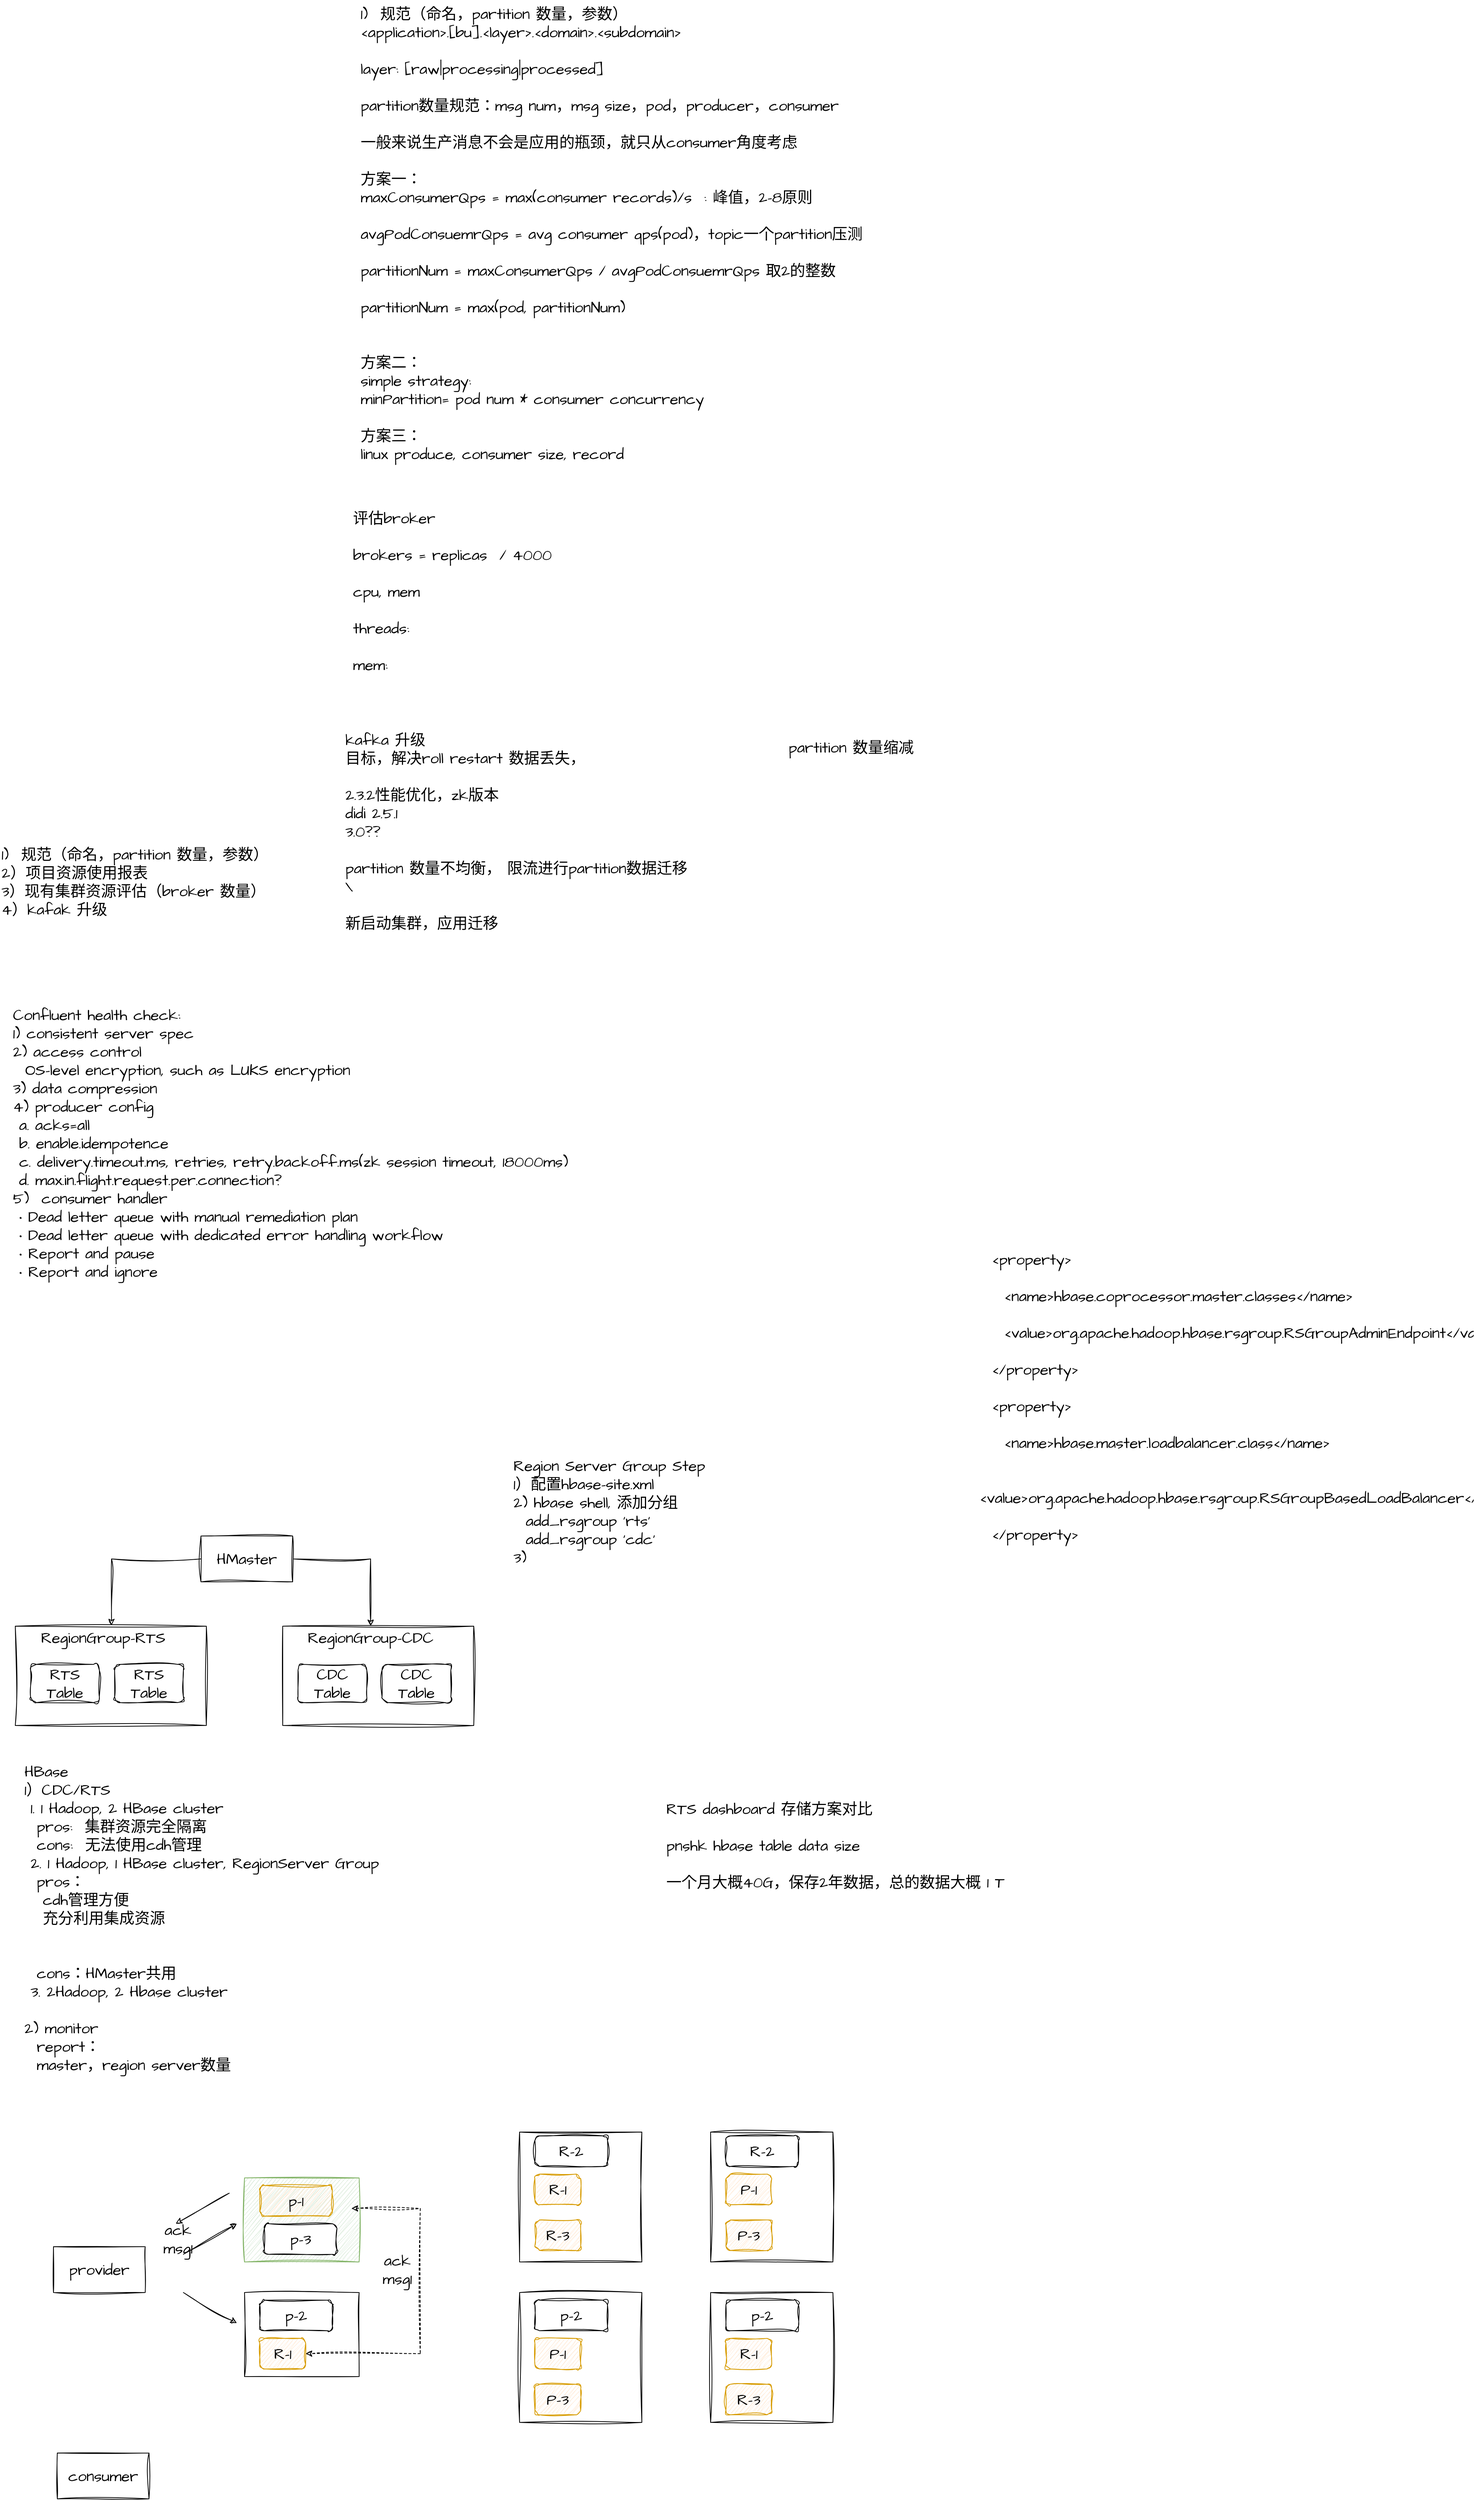 <mxfile version="21.1.7" type="github">
  <diagram id="C5RBs43oDa-KdzZeNtuy" name="Page-1">
    <mxGraphModel dx="1026" dy="3063" grid="1" gridSize="10" guides="1" tooltips="1" connect="1" arrows="1" fold="1" page="1" pageScale="1" pageWidth="827" pageHeight="1169" math="0" shadow="0">
      <root>
        <mxCell id="WIyWlLk6GJQsqaUBKTNV-0" />
        <mxCell id="WIyWlLk6GJQsqaUBKTNV-1" parent="WIyWlLk6GJQsqaUBKTNV-0" />
        <mxCell id="u2IP8yDeRJX2FojSlETn-0" value="1) &amp;nbsp;规范（命名，partition 数量，参数）&lt;br&gt;2）项目资源使用报表&lt;br&gt;3）现有集群资源评估（broker 数量）&lt;br&gt;4）kafak 升级" style="text;html=1;strokeColor=none;fillColor=none;align=left;verticalAlign=top;whiteSpace=wrap;rounded=0;fontSize=20;fontFamily=Architects Daughter;" parent="WIyWlLk6GJQsqaUBKTNV-1" vertex="1">
          <mxGeometry x="20" y="-80" width="490" height="190" as="geometry" />
        </mxCell>
        <mxCell id="u2IP8yDeRJX2FojSlETn-1" value="HBase&lt;br&gt;1）CDC/RTS&lt;br&gt;&lt;span style=&quot;white-space: pre;&quot;&gt; 1. 1 Hadoop, 2 HBase cluster&lt;br&gt;&lt;span style=&quot;white-space: pre;&quot;&gt; &lt;span style=&quot;white-space: pre;&quot;&gt; pros:  集群资源完全隔离&lt;br&gt;&lt;/span&gt;&lt;/span&gt;&lt;span style=&quot;white-space: pre;&quot;&gt; &lt;span style=&quot;white-space: pre;&quot;&gt; cons:  无法使用cdh管理&lt;/span&gt;&lt;/span&gt;&lt;br&gt;&lt;/span&gt;&lt;span style=&quot;white-space: pre;&quot;&gt; 2. 1 Hadoop, 1 HBase cluster, RegionServer Group&lt;br&gt;&lt;span style=&quot;white-space: pre;&quot;&gt; &lt;span style=&quot;white-space: pre;&quot;&gt; pros：&lt;br&gt;&lt;span style=&quot;white-space: pre;&quot;&gt; &lt;span style=&quot;white-space: pre;&quot;&gt; &lt;span style=&quot;white-space: pre;&quot;&gt; &lt;/span&gt;&lt;/span&gt;&lt;/span&gt;cdh管理方便&lt;br&gt;&lt;span style=&quot;white-space: pre;&quot;&gt; &lt;span style=&quot;white-space: pre;&quot;&gt; &lt;span style=&quot;white-space: pre;&quot;&gt; 充分利用集成资源&lt;br&gt;&lt;/span&gt;&lt;/span&gt;&lt;/span&gt;&lt;span style=&quot;white-space: pre;&quot;&gt; &lt;span style=&quot;white-space: pre;&quot;&gt; &lt;span style=&quot;white-space: pre;&quot;&gt; &lt;/span&gt;&lt;/span&gt;&lt;/span&gt;&lt;br&gt;&lt;span style=&quot;white-space: pre;&quot;&gt; &lt;span style=&quot;white-space: pre;&quot;&gt; &lt;span style=&quot;white-space: pre;&quot;&gt; &lt;span style=&quot;white-space: pre;&quot;&gt; &lt;/span&gt;&lt;/span&gt;&lt;/span&gt;&lt;/span&gt;&lt;br&gt;&lt;/span&gt;&lt;/span&gt;&lt;span style=&quot;white-space: pre;&quot;&gt; &lt;span style=&quot;white-space: pre;&quot;&gt; cons：HMaster共用&lt;/span&gt;&lt;/span&gt;&lt;br&gt;&lt;/span&gt;&lt;span style=&quot;white-space: pre;&quot;&gt; 3. 2Hadoop, 2 Hbase cluster&lt;/span&gt;&lt;br&gt;&lt;br&gt;2) monitor&lt;br&gt;&lt;span style=&quot;white-space: pre;&quot;&gt;&amp;nbsp; report：&lt;br/&gt;&amp;nbsp; master，region server数量&lt;/span&gt;" style="text;html=1;strokeColor=none;fillColor=none;align=left;verticalAlign=top;whiteSpace=wrap;rounded=0;fontSize=20;fontFamily=Architects Daughter;" parent="WIyWlLk6GJQsqaUBKTNV-1" vertex="1">
          <mxGeometry x="50" y="1120" width="590" height="320" as="geometry" />
        </mxCell>
        <mxCell id="u2IP8yDeRJX2FojSlETn-13" style="edgeStyle=orthogonalEdgeStyle;rounded=0;sketch=1;hachureGap=4;jiggle=2;curveFitting=1;orthogonalLoop=1;jettySize=auto;html=1;entryX=0.558;entryY=-0.033;entryDx=0;entryDy=0;entryPerimeter=0;fontFamily=Architects Daughter;fontSource=https%3A%2F%2Ffonts.googleapis.com%2Fcss%3Ffamily%3DArchitects%2BDaughter;fontSize=16;" parent="WIyWlLk6GJQsqaUBKTNV-1" source="u2IP8yDeRJX2FojSlETn-2" target="u2IP8yDeRJX2FojSlETn-6" edge="1">
          <mxGeometry relative="1" as="geometry" />
        </mxCell>
        <mxCell id="u2IP8yDeRJX2FojSlETn-17" style="edgeStyle=orthogonalEdgeStyle;rounded=0;sketch=1;hachureGap=4;jiggle=2;curveFitting=1;orthogonalLoop=1;jettySize=auto;html=1;fontFamily=Architects Daughter;fontSource=https%3A%2F%2Ffonts.googleapis.com%2Fcss%3Ffamily%3DArchitects%2BDaughter;fontSize=16;exitX=1;exitY=0.5;exitDx=0;exitDy=0;" parent="WIyWlLk6GJQsqaUBKTNV-1" source="u2IP8yDeRJX2FojSlETn-2" target="u2IP8yDeRJX2FojSlETn-11" edge="1">
          <mxGeometry relative="1" as="geometry" />
        </mxCell>
        <mxCell id="u2IP8yDeRJX2FojSlETn-2" value="HMaster" style="rounded=0;whiteSpace=wrap;html=1;sketch=1;hachureGap=4;jiggle=2;curveFitting=1;fontFamily=Architects Daughter;fontSource=https%3A%2F%2Ffonts.googleapis.com%2Fcss%3Ffamily%3DArchitects%2BDaughter;fontSize=20;" parent="WIyWlLk6GJQsqaUBKTNV-1" vertex="1">
          <mxGeometry x="283" y="830" width="120" height="60" as="geometry" />
        </mxCell>
        <mxCell id="u2IP8yDeRJX2FojSlETn-3" value="" style="rounded=0;whiteSpace=wrap;html=1;sketch=1;hachureGap=4;jiggle=2;curveFitting=1;fontFamily=Architects Daughter;fontSource=https%3A%2F%2Ffonts.googleapis.com%2Fcss%3Ffamily%3DArchitects%2BDaughter;fontSize=20;" parent="WIyWlLk6GJQsqaUBKTNV-1" vertex="1">
          <mxGeometry x="40" y="948" width="250" height="130" as="geometry" />
        </mxCell>
        <mxCell id="u2IP8yDeRJX2FojSlETn-5" value="RTS Table" style="rounded=1;whiteSpace=wrap;html=1;sketch=1;hachureGap=4;jiggle=2;curveFitting=1;fontFamily=Architects Daughter;fontSource=https%3A%2F%2Ffonts.googleapis.com%2Fcss%3Ffamily%3DArchitects%2BDaughter;fontSize=20;" parent="WIyWlLk6GJQsqaUBKTNV-1" vertex="1">
          <mxGeometry x="60" y="998" width="90" height="50" as="geometry" />
        </mxCell>
        <mxCell id="u2IP8yDeRJX2FojSlETn-6" value="RegionGroup-RTS" style="text;html=1;strokeColor=none;fillColor=none;align=center;verticalAlign=middle;whiteSpace=wrap;rounded=0;fontSize=20;fontFamily=Architects Daughter;" parent="WIyWlLk6GJQsqaUBKTNV-1" vertex="1">
          <mxGeometry x="60" y="948" width="190" height="30" as="geometry" />
        </mxCell>
        <mxCell id="u2IP8yDeRJX2FojSlETn-7" value="RTS Table" style="rounded=1;whiteSpace=wrap;html=1;sketch=1;hachureGap=4;jiggle=2;curveFitting=1;fontFamily=Architects Daughter;fontSource=https%3A%2F%2Ffonts.googleapis.com%2Fcss%3Ffamily%3DArchitects%2BDaughter;fontSize=20;" parent="WIyWlLk6GJQsqaUBKTNV-1" vertex="1">
          <mxGeometry x="170" y="998" width="90" height="50" as="geometry" />
        </mxCell>
        <mxCell id="u2IP8yDeRJX2FojSlETn-9" value="" style="rounded=0;whiteSpace=wrap;html=1;sketch=1;hachureGap=4;jiggle=2;curveFitting=1;fontFamily=Architects Daughter;fontSource=https%3A%2F%2Ffonts.googleapis.com%2Fcss%3Ffamily%3DArchitects%2BDaughter;fontSize=20;" parent="WIyWlLk6GJQsqaUBKTNV-1" vertex="1">
          <mxGeometry x="390" y="948" width="250" height="130" as="geometry" />
        </mxCell>
        <mxCell id="u2IP8yDeRJX2FojSlETn-10" value="CDC Table" style="rounded=1;whiteSpace=wrap;html=1;sketch=1;hachureGap=4;jiggle=2;curveFitting=1;fontFamily=Architects Daughter;fontSource=https%3A%2F%2Ffonts.googleapis.com%2Fcss%3Ffamily%3DArchitects%2BDaughter;fontSize=20;" parent="WIyWlLk6GJQsqaUBKTNV-1" vertex="1">
          <mxGeometry x="410" y="998" width="90" height="50" as="geometry" />
        </mxCell>
        <mxCell id="u2IP8yDeRJX2FojSlETn-11" value="RegionGroup-CDC" style="text;html=1;strokeColor=none;fillColor=none;align=center;verticalAlign=middle;whiteSpace=wrap;rounded=0;fontSize=20;fontFamily=Architects Daughter;" parent="WIyWlLk6GJQsqaUBKTNV-1" vertex="1">
          <mxGeometry x="410" y="948" width="190" height="30" as="geometry" />
        </mxCell>
        <mxCell id="u2IP8yDeRJX2FojSlETn-12" value="CDC Table" style="rounded=1;whiteSpace=wrap;html=1;sketch=1;hachureGap=4;jiggle=2;curveFitting=1;fontFamily=Architects Daughter;fontSource=https%3A%2F%2Ffonts.googleapis.com%2Fcss%3Ffamily%3DArchitects%2BDaughter;fontSize=20;" parent="WIyWlLk6GJQsqaUBKTNV-1" vertex="1">
          <mxGeometry x="520" y="998" width="90" height="50" as="geometry" />
        </mxCell>
        <mxCell id="u2IP8yDeRJX2FojSlETn-18" value="Region Server Group Step&lt;br&gt;1）配置hbase-site.xml&lt;br&gt;2) hbase shell, 添加分组&lt;br&gt;&lt;span style=&quot;&quot;&gt;&amp;nbsp;   &lt;/span&gt;add_rsgroup &#39;rts&#39;&lt;br&gt;&lt;span style=&quot;&quot;&gt;&amp;nbsp; &lt;/span&gt;add_rsgroup &#39;cdc&#39;&lt;br&gt;3)&amp;nbsp;" style="text;html=1;strokeColor=none;fillColor=none;align=left;verticalAlign=top;whiteSpace=wrap;rounded=0;fontSize=20;fontFamily=Architects Daughter;" parent="WIyWlLk6GJQsqaUBKTNV-1" vertex="1">
          <mxGeometry x="690" y="720" width="270" height="30" as="geometry" />
        </mxCell>
        <mxCell id="u2IP8yDeRJX2FojSlETn-19" value="&lt;div&gt;&amp;nbsp; &amp;lt;property&amp;gt;&lt;/div&gt;&lt;div&gt;&amp;nbsp;&lt;/div&gt;&lt;div&gt;&amp;nbsp; &amp;nbsp; &amp;lt;name&amp;gt;hbase.coprocessor.master.classes&amp;lt;/name&amp;gt;&lt;/div&gt;&lt;div&gt;&amp;nbsp;&lt;/div&gt;&lt;div&gt;&amp;nbsp; &amp;nbsp; &amp;lt;value&amp;gt;org.apache.hadoop.hbase.rsgroup.RSGroupAdminEndpoint&amp;lt;/value&amp;gt;&lt;/div&gt;&lt;div&gt;&amp;nbsp;&lt;/div&gt;&lt;div&gt;&amp;nbsp; &amp;lt;/property&amp;gt;&lt;/div&gt;&lt;div&gt;&amp;nbsp;&lt;/div&gt;&lt;div&gt;&amp;nbsp; &amp;lt;property&amp;gt;&lt;/div&gt;&lt;div&gt;&amp;nbsp;&lt;/div&gt;&lt;div&gt;&amp;nbsp; &amp;nbsp; &amp;lt;name&amp;gt;hbase.master.loadbalancer.class&amp;lt;/name&amp;gt;&lt;/div&gt;&lt;div&gt;&amp;nbsp;&lt;/div&gt;&lt;div&gt;&amp;nbsp; &amp;nbsp; &amp;lt;value&amp;gt;org.apache.hadoop.hbase.rsgroup.RSGroupBasedLoadBalancer&amp;lt;/value&amp;gt;&lt;/div&gt;&lt;div&gt;&amp;nbsp;&lt;/div&gt;&lt;div&gt;&amp;nbsp; &amp;lt;/property&amp;gt;&lt;/div&gt;&lt;div&gt;&lt;br&gt;&lt;/div&gt;" style="text;html=1;strokeColor=none;fillColor=none;align=left;verticalAlign=top;whiteSpace=wrap;rounded=0;fontSize=20;fontFamily=Architects Daughter;" parent="WIyWlLk6GJQsqaUBKTNV-1" vertex="1">
          <mxGeometry x="1300" y="450" width="60" height="30" as="geometry" />
        </mxCell>
        <mxCell id="u2IP8yDeRJX2FojSlETn-21" value="1) &amp;nbsp;规范（命名，partition 数量，参数）&lt;br&gt;&amp;lt;application&amp;gt;.[bu].&amp;lt;layer&amp;gt;.&amp;lt;domain&amp;gt;.&amp;lt;subdomain&amp;gt;&lt;br&gt;&lt;br&gt;layer: [raw|processing|processed]&lt;br&gt;&lt;br&gt;partition数量规范：msg num，msg size，pod，producer，consumer&lt;br&gt;&lt;br&gt;一般来说生产消息不会是应用的瓶颈，就只从consumer角度考虑&lt;br&gt;&lt;br&gt;方案一：&lt;br&gt;maxConsumerQps = max(consumer records)/s &amp;nbsp;: 峰值，2-8原则&lt;br&gt;&lt;br&gt;avgPodConsuemrQps = avg consumer qps(pod)，topic一个partition压测&lt;br&gt;&lt;br&gt;partitionNum = maxConsumerQps /&amp;nbsp;avgPodConsuemrQps 取2的整数&lt;br&gt;&lt;br&gt;partitionNum = max(pod,&amp;nbsp;partitionNum)&lt;br&gt;&lt;br&gt;&lt;br&gt;方案二：&lt;br&gt;simple strategy:&lt;br&gt;minPartition= pod num * consumer concurrency&lt;br&gt;&lt;br&gt;方案三：&lt;br&gt;linux produce, consumer size, record&lt;br&gt;&lt;br&gt;&lt;br&gt;" style="text;html=1;strokeColor=none;fillColor=none;align=left;verticalAlign=top;whiteSpace=wrap;rounded=0;fontSize=20;fontFamily=Architects Daughter;" parent="WIyWlLk6GJQsqaUBKTNV-1" vertex="1">
          <mxGeometry x="490" y="-1180" width="765" height="530" as="geometry" />
        </mxCell>
        <mxCell id="u2IP8yDeRJX2FojSlETn-22" value="评估broker&lt;br&gt;&lt;br&gt;brokers = replicas &amp;nbsp;/ 4000&lt;br&gt;&lt;br&gt;cpu, mem&lt;br&gt;&lt;br&gt;threads:&amp;nbsp;&lt;br&gt;&lt;br&gt;mem:" style="text;html=1;strokeColor=none;fillColor=none;align=left;verticalAlign=top;whiteSpace=wrap;rounded=0;fontSize=20;fontFamily=Architects Daughter;" parent="WIyWlLk6GJQsqaUBKTNV-1" vertex="1">
          <mxGeometry x="480" y="-520" width="500" height="280" as="geometry" />
        </mxCell>
        <mxCell id="u2IP8yDeRJX2FojSlETn-23" value="kafka 升级&lt;br&gt;目标，解决roll restart 数据丢失，&lt;br&gt;&lt;br&gt;2.3.2性能优化，zk版本&lt;br&gt;didi 2.5.1&lt;br&gt;3.0??&lt;br&gt;&lt;br&gt;partition 数量不均衡， 限流进行partition数据迁移&lt;br&gt;\&lt;br&gt;&lt;br&gt;新启动集群，应用迁移" style="text;html=1;strokeColor=none;fillColor=none;align=left;verticalAlign=top;whiteSpace=wrap;rounded=0;fontSize=20;fontFamily=Architects Daughter;" parent="WIyWlLk6GJQsqaUBKTNV-1" vertex="1">
          <mxGeometry x="470" y="-230" width="500" height="195" as="geometry" />
        </mxCell>
        <mxCell id="u2IP8yDeRJX2FojSlETn-24" value="partition 数量缩减&lt;br&gt;" style="text;html=1;strokeColor=none;fillColor=none;align=left;verticalAlign=top;whiteSpace=wrap;rounded=0;fontSize=20;fontFamily=Architects Daughter;" parent="WIyWlLk6GJQsqaUBKTNV-1" vertex="1">
          <mxGeometry x="1050" y="-220" width="500" height="195" as="geometry" />
        </mxCell>
        <mxCell id="x0YCZ6udiLPEyF9Ubb17-0" value="Confluent health check:&amp;nbsp;&lt;br&gt;1) consistent server spec&lt;br&gt;2) access control&lt;br&gt;&amp;nbsp;   OS-level encryption, such as LUKS encryption&lt;br&gt;3) data compression&lt;br&gt;4) producer config&lt;br&gt;    &lt;span style=&quot;white-space: pre;&quot;&gt; &lt;/span&gt;a. acks=all&lt;br&gt;    &lt;span style=&quot;white-space: pre;&quot;&gt; &lt;/span&gt;b. enable.idempotence&lt;br&gt;    &lt;span style=&quot;white-space: pre;&quot;&gt; &lt;/span&gt;c. delivery.timeout.ms, retries, retry.backoff.ms(zk session timeout, 18000ms)&lt;br&gt;&lt;span style=&quot;white-space: pre;&quot;&gt; d. max.in.flight.request.per.connection?&lt;/span&gt;&amp;nbsp;&amp;nbsp;&lt;br&gt;5) &amp;nbsp;consumer handler&lt;br&gt;&lt;span style=&quot;white-space: pre;&quot;&gt; &lt;/span&gt;• Dead letter queue with manual remediation plan&lt;br&gt;&lt;span style=&quot;white-space: pre;&quot;&gt; &lt;/span&gt;• Dead letter queue with dedicated error handling workflow &lt;span style=&quot;white-space: pre;&quot;&gt; &lt;br&gt;&lt;/span&gt;&lt;span style=&quot;white-space: pre;&quot;&gt; &lt;/span&gt;• Report and pause&lt;br&gt;&lt;span style=&quot;white-space: pre;&quot;&gt; &lt;/span&gt;• Report and ignore&lt;span style=&quot;&quot;&gt;&lt;br&gt;&lt;/span&gt;" style="text;html=1;strokeColor=none;fillColor=none;align=left;verticalAlign=top;whiteSpace=wrap;rounded=0;fontSize=20;fontFamily=Architects Daughter;" parent="WIyWlLk6GJQsqaUBKTNV-1" vertex="1">
          <mxGeometry x="35" y="130" width="895" height="460" as="geometry" />
        </mxCell>
        <mxCell id="x0YCZ6udiLPEyF9Ubb17-2" value="RTS dashboard 存储方案对比&lt;br&gt;&lt;br&gt;pnshk hbase table data size&lt;br&gt;&lt;br&gt;一个月大概40G，保存2年数据，总的数据大概 1 T" style="text;html=1;strokeColor=none;fillColor=none;align=left;verticalAlign=top;whiteSpace=wrap;rounded=0;fontSize=20;fontFamily=Architects Daughter;" parent="WIyWlLk6GJQsqaUBKTNV-1" vertex="1">
          <mxGeometry x="890" y="1169" width="590" height="320" as="geometry" />
        </mxCell>
        <mxCell id="UPJXN7GmPQpWvpFczyUP-0" value="provider" style="rounded=0;whiteSpace=wrap;html=1;sketch=1;hachureGap=4;jiggle=2;curveFitting=1;fontFamily=Architects Daughter;fontSource=https%3A%2F%2Ffonts.googleapis.com%2Fcss%3Ffamily%3DArchitects%2BDaughter;fontSize=20;" vertex="1" parent="WIyWlLk6GJQsqaUBKTNV-1">
          <mxGeometry x="90" y="1760" width="120" height="60" as="geometry" />
        </mxCell>
        <mxCell id="UPJXN7GmPQpWvpFczyUP-1" value="consumer" style="rounded=0;whiteSpace=wrap;html=1;sketch=1;hachureGap=4;jiggle=2;curveFitting=1;fontFamily=Architects Daughter;fontSource=https%3A%2F%2Ffonts.googleapis.com%2Fcss%3Ffamily%3DArchitects%2BDaughter;fontSize=20;" vertex="1" parent="WIyWlLk6GJQsqaUBKTNV-1">
          <mxGeometry x="95" y="2030" width="120" height="60" as="geometry" />
        </mxCell>
        <mxCell id="UPJXN7GmPQpWvpFczyUP-2" value="" style="rounded=0;whiteSpace=wrap;html=1;sketch=1;hachureGap=4;jiggle=2;curveFitting=1;fontFamily=Architects Daughter;fontSource=https%3A%2F%2Ffonts.googleapis.com%2Fcss%3Ffamily%3DArchitects%2BDaughter;fontSize=20;fillColor=#d5e8d4;strokeColor=#82b366;" vertex="1" parent="WIyWlLk6GJQsqaUBKTNV-1">
          <mxGeometry x="340" y="1670" width="150" height="110" as="geometry" />
        </mxCell>
        <mxCell id="UPJXN7GmPQpWvpFczyUP-3" value="p-3" style="rounded=1;whiteSpace=wrap;html=1;sketch=1;hachureGap=4;jiggle=2;curveFitting=1;fontFamily=Architects Daughter;fontSource=https%3A%2F%2Ffonts.googleapis.com%2Fcss%3Ffamily%3DArchitects%2BDaughter;fontSize=20;" vertex="1" parent="WIyWlLk6GJQsqaUBKTNV-1">
          <mxGeometry x="366" y="1730" width="95" height="40" as="geometry" />
        </mxCell>
        <mxCell id="UPJXN7GmPQpWvpFczyUP-4" value="p-1" style="rounded=1;whiteSpace=wrap;html=1;sketch=1;hachureGap=4;jiggle=2;curveFitting=1;fontFamily=Architects Daughter;fontSource=https%3A%2F%2Ffonts.googleapis.com%2Fcss%3Ffamily%3DArchitects%2BDaughter;fontSize=20;fillColor=#ffe6cc;strokeColor=#d79b00;" vertex="1" parent="WIyWlLk6GJQsqaUBKTNV-1">
          <mxGeometry x="360" y="1680" width="95" height="40" as="geometry" />
        </mxCell>
        <mxCell id="UPJXN7GmPQpWvpFczyUP-5" value="" style="rounded=0;whiteSpace=wrap;html=1;sketch=1;hachureGap=4;jiggle=2;curveFitting=1;fontFamily=Architects Daughter;fontSource=https%3A%2F%2Ffonts.googleapis.com%2Fcss%3Ffamily%3DArchitects%2BDaughter;fontSize=20;" vertex="1" parent="WIyWlLk6GJQsqaUBKTNV-1">
          <mxGeometry x="340" y="1820" width="150" height="110" as="geometry" />
        </mxCell>
        <mxCell id="UPJXN7GmPQpWvpFczyUP-7" value="p-2" style="rounded=1;whiteSpace=wrap;html=1;sketch=1;hachureGap=4;jiggle=2;curveFitting=1;fontFamily=Architects Daughter;fontSource=https%3A%2F%2Ffonts.googleapis.com%2Fcss%3Ffamily%3DArchitects%2BDaughter;fontSize=20;" vertex="1" parent="WIyWlLk6GJQsqaUBKTNV-1">
          <mxGeometry x="360" y="1830" width="95" height="40" as="geometry" />
        </mxCell>
        <mxCell id="UPJXN7GmPQpWvpFczyUP-8" value="" style="endArrow=classic;html=1;rounded=0;sketch=1;hachureGap=4;jiggle=2;curveFitting=1;fontFamily=Architects Daughter;fontSource=https%3A%2F%2Ffonts.googleapis.com%2Fcss%3Ffamily%3DArchitects%2BDaughter;fontSize=16;" edge="1" parent="WIyWlLk6GJQsqaUBKTNV-1">
          <mxGeometry width="50" height="50" relative="1" as="geometry">
            <mxPoint x="260" y="1770" as="sourcePoint" />
            <mxPoint x="330" y="1730" as="targetPoint" />
          </mxGeometry>
        </mxCell>
        <mxCell id="UPJXN7GmPQpWvpFczyUP-9" value="" style="endArrow=classic;html=1;rounded=0;sketch=1;hachureGap=4;jiggle=2;curveFitting=1;fontFamily=Architects Daughter;fontSource=https%3A%2F%2Ffonts.googleapis.com%2Fcss%3Ffamily%3DArchitects%2BDaughter;fontSize=16;" edge="1" parent="WIyWlLk6GJQsqaUBKTNV-1">
          <mxGeometry width="50" height="50" relative="1" as="geometry">
            <mxPoint x="260" y="1820" as="sourcePoint" />
            <mxPoint x="330" y="1860" as="targetPoint" />
          </mxGeometry>
        </mxCell>
        <mxCell id="UPJXN7GmPQpWvpFczyUP-11" value="R-1" style="rounded=1;whiteSpace=wrap;html=1;sketch=1;hachureGap=4;jiggle=2;curveFitting=1;fontFamily=Architects Daughter;fontSource=https%3A%2F%2Ffonts.googleapis.com%2Fcss%3Ffamily%3DArchitects%2BDaughter;fontSize=20;fillColor=#ffe6cc;strokeColor=#d79b00;" vertex="1" parent="WIyWlLk6GJQsqaUBKTNV-1">
          <mxGeometry x="360" y="1880" width="60" height="40" as="geometry" />
        </mxCell>
        <mxCell id="UPJXN7GmPQpWvpFczyUP-13" value="" style="endArrow=classic;html=1;rounded=0;sketch=1;hachureGap=4;jiggle=2;curveFitting=1;fontFamily=Architects Daughter;fontSource=https%3A%2F%2Ffonts.googleapis.com%2Fcss%3Ffamily%3DArchitects%2BDaughter;fontSize=16;" edge="1" parent="WIyWlLk6GJQsqaUBKTNV-1">
          <mxGeometry width="50" height="50" relative="1" as="geometry">
            <mxPoint x="320" y="1690" as="sourcePoint" />
            <mxPoint x="250" y="1730" as="targetPoint" />
          </mxGeometry>
        </mxCell>
        <mxCell id="UPJXN7GmPQpWvpFczyUP-14" value="ack&lt;br&gt;msg1" style="text;html=1;strokeColor=none;fillColor=none;align=center;verticalAlign=middle;whiteSpace=wrap;rounded=0;fontSize=20;fontFamily=Architects Daughter;" vertex="1" parent="WIyWlLk6GJQsqaUBKTNV-1">
          <mxGeometry x="223" y="1735" width="60" height="30" as="geometry" />
        </mxCell>
        <mxCell id="UPJXN7GmPQpWvpFczyUP-15" value="" style="endArrow=classic;startArrow=classic;html=1;rounded=0;sketch=1;hachureGap=4;jiggle=2;curveFitting=1;fontFamily=Architects Daughter;fontSource=https%3A%2F%2Ffonts.googleapis.com%2Fcss%3Ffamily%3DArchitects%2BDaughter;fontSize=16;entryX=1;entryY=0.5;entryDx=0;entryDy=0;dashed=1;" edge="1" parent="WIyWlLk6GJQsqaUBKTNV-1" target="UPJXN7GmPQpWvpFczyUP-11">
          <mxGeometry width="50" height="50" relative="1" as="geometry">
            <mxPoint x="480" y="1710" as="sourcePoint" />
            <mxPoint x="530" y="1660" as="targetPoint" />
            <Array as="points">
              <mxPoint x="570" y="1710" />
              <mxPoint x="570" y="1900" />
            </Array>
          </mxGeometry>
        </mxCell>
        <mxCell id="UPJXN7GmPQpWvpFczyUP-16" value="ack msg1" style="text;html=1;strokeColor=none;fillColor=none;align=center;verticalAlign=middle;whiteSpace=wrap;rounded=0;fontSize=20;fontFamily=Architects Daughter;" vertex="1" parent="WIyWlLk6GJQsqaUBKTNV-1">
          <mxGeometry x="510" y="1775" width="60" height="30" as="geometry" />
        </mxCell>
        <mxCell id="UPJXN7GmPQpWvpFczyUP-17" value="" style="rounded=0;whiteSpace=wrap;html=1;sketch=1;hachureGap=4;jiggle=2;curveFitting=1;fontFamily=Architects Daughter;fontSource=https%3A%2F%2Ffonts.googleapis.com%2Fcss%3Ffamily%3DArchitects%2BDaughter;fontSize=20;" vertex="1" parent="WIyWlLk6GJQsqaUBKTNV-1">
          <mxGeometry x="700" y="1610" width="160" height="170" as="geometry" />
        </mxCell>
        <mxCell id="UPJXN7GmPQpWvpFczyUP-18" value="" style="rounded=0;whiteSpace=wrap;html=1;sketch=1;hachureGap=4;jiggle=2;curveFitting=1;fontFamily=Architects Daughter;fontSource=https%3A%2F%2Ffonts.googleapis.com%2Fcss%3Ffamily%3DArchitects%2BDaughter;fontSize=20;" vertex="1" parent="WIyWlLk6GJQsqaUBKTNV-1">
          <mxGeometry x="700" y="1820" width="160" height="170" as="geometry" />
        </mxCell>
        <mxCell id="UPJXN7GmPQpWvpFczyUP-19" value="p-2" style="rounded=1;whiteSpace=wrap;html=1;sketch=1;hachureGap=4;jiggle=2;curveFitting=1;fontFamily=Architects Daughter;fontSource=https%3A%2F%2Ffonts.googleapis.com%2Fcss%3Ffamily%3DArchitects%2BDaughter;fontSize=20;" vertex="1" parent="WIyWlLk6GJQsqaUBKTNV-1">
          <mxGeometry x="720" y="1830" width="95" height="40" as="geometry" />
        </mxCell>
        <mxCell id="UPJXN7GmPQpWvpFczyUP-20" value="P-1" style="rounded=1;whiteSpace=wrap;html=1;sketch=1;hachureGap=4;jiggle=2;curveFitting=1;fontFamily=Architects Daughter;fontSource=https%3A%2F%2Ffonts.googleapis.com%2Fcss%3Ffamily%3DArchitects%2BDaughter;fontSize=20;fillColor=#ffe6cc;strokeColor=#d79b00;" vertex="1" parent="WIyWlLk6GJQsqaUBKTNV-1">
          <mxGeometry x="720" y="1880" width="60" height="40" as="geometry" />
        </mxCell>
        <mxCell id="UPJXN7GmPQpWvpFczyUP-21" value="P-3" style="rounded=1;whiteSpace=wrap;html=1;sketch=1;hachureGap=4;jiggle=2;curveFitting=1;fontFamily=Architects Daughter;fontSource=https%3A%2F%2Ffonts.googleapis.com%2Fcss%3Ffamily%3DArchitects%2BDaughter;fontSize=20;fillColor=#ffe6cc;strokeColor=#d79b00;" vertex="1" parent="WIyWlLk6GJQsqaUBKTNV-1">
          <mxGeometry x="720" y="1940" width="60" height="40" as="geometry" />
        </mxCell>
        <mxCell id="UPJXN7GmPQpWvpFczyUP-22" value="R-2" style="rounded=1;whiteSpace=wrap;html=1;sketch=1;hachureGap=4;jiggle=2;curveFitting=1;fontFamily=Architects Daughter;fontSource=https%3A%2F%2Ffonts.googleapis.com%2Fcss%3Ffamily%3DArchitects%2BDaughter;fontSize=20;" vertex="1" parent="WIyWlLk6GJQsqaUBKTNV-1">
          <mxGeometry x="720" y="1615" width="95" height="40" as="geometry" />
        </mxCell>
        <mxCell id="UPJXN7GmPQpWvpFczyUP-23" value="R-1" style="rounded=1;whiteSpace=wrap;html=1;sketch=1;hachureGap=4;jiggle=2;curveFitting=1;fontFamily=Architects Daughter;fontSource=https%3A%2F%2Ffonts.googleapis.com%2Fcss%3Ffamily%3DArchitects%2BDaughter;fontSize=20;fillColor=#ffe6cc;strokeColor=#d79b00;" vertex="1" parent="WIyWlLk6GJQsqaUBKTNV-1">
          <mxGeometry x="720" y="1665" width="60" height="40" as="geometry" />
        </mxCell>
        <mxCell id="UPJXN7GmPQpWvpFczyUP-24" value="R-3" style="rounded=1;whiteSpace=wrap;html=1;sketch=1;hachureGap=4;jiggle=2;curveFitting=1;fontFamily=Architects Daughter;fontSource=https%3A%2F%2Ffonts.googleapis.com%2Fcss%3Ffamily%3DArchitects%2BDaughter;fontSize=20;fillColor=#ffe6cc;strokeColor=#d79b00;" vertex="1" parent="WIyWlLk6GJQsqaUBKTNV-1">
          <mxGeometry x="720" y="1725" width="60" height="40" as="geometry" />
        </mxCell>
        <mxCell id="UPJXN7GmPQpWvpFczyUP-25" value="" style="rounded=0;whiteSpace=wrap;html=1;sketch=1;hachureGap=4;jiggle=2;curveFitting=1;fontFamily=Architects Daughter;fontSource=https%3A%2F%2Ffonts.googleapis.com%2Fcss%3Ffamily%3DArchitects%2BDaughter;fontSize=20;" vertex="1" parent="WIyWlLk6GJQsqaUBKTNV-1">
          <mxGeometry x="950" y="1610" width="160" height="170" as="geometry" />
        </mxCell>
        <mxCell id="UPJXN7GmPQpWvpFczyUP-26" value="" style="rounded=0;whiteSpace=wrap;html=1;sketch=1;hachureGap=4;jiggle=2;curveFitting=1;fontFamily=Architects Daughter;fontSource=https%3A%2F%2Ffonts.googleapis.com%2Fcss%3Ffamily%3DArchitects%2BDaughter;fontSize=20;" vertex="1" parent="WIyWlLk6GJQsqaUBKTNV-1">
          <mxGeometry x="950" y="1820" width="160" height="170" as="geometry" />
        </mxCell>
        <mxCell id="UPJXN7GmPQpWvpFczyUP-27" value="p-2" style="rounded=1;whiteSpace=wrap;html=1;sketch=1;hachureGap=4;jiggle=2;curveFitting=1;fontFamily=Architects Daughter;fontSource=https%3A%2F%2Ffonts.googleapis.com%2Fcss%3Ffamily%3DArchitects%2BDaughter;fontSize=20;" vertex="1" parent="WIyWlLk6GJQsqaUBKTNV-1">
          <mxGeometry x="970" y="1830" width="95" height="40" as="geometry" />
        </mxCell>
        <mxCell id="UPJXN7GmPQpWvpFczyUP-28" value="R-1" style="rounded=1;whiteSpace=wrap;html=1;sketch=1;hachureGap=4;jiggle=2;curveFitting=1;fontFamily=Architects Daughter;fontSource=https%3A%2F%2Ffonts.googleapis.com%2Fcss%3Ffamily%3DArchitects%2BDaughter;fontSize=20;fillColor=#ffe6cc;strokeColor=#d79b00;" vertex="1" parent="WIyWlLk6GJQsqaUBKTNV-1">
          <mxGeometry x="970" y="1880" width="60" height="40" as="geometry" />
        </mxCell>
        <mxCell id="UPJXN7GmPQpWvpFczyUP-29" value="R-3" style="rounded=1;whiteSpace=wrap;html=1;sketch=1;hachureGap=4;jiggle=2;curveFitting=1;fontFamily=Architects Daughter;fontSource=https%3A%2F%2Ffonts.googleapis.com%2Fcss%3Ffamily%3DArchitects%2BDaughter;fontSize=20;fillColor=#ffe6cc;strokeColor=#d79b00;" vertex="1" parent="WIyWlLk6GJQsqaUBKTNV-1">
          <mxGeometry x="970" y="1940" width="60" height="40" as="geometry" />
        </mxCell>
        <mxCell id="UPJXN7GmPQpWvpFczyUP-30" value="R-2" style="rounded=1;whiteSpace=wrap;html=1;sketch=1;hachureGap=4;jiggle=2;curveFitting=1;fontFamily=Architects Daughter;fontSource=https%3A%2F%2Ffonts.googleapis.com%2Fcss%3Ffamily%3DArchitects%2BDaughter;fontSize=20;" vertex="1" parent="WIyWlLk6GJQsqaUBKTNV-1">
          <mxGeometry x="970" y="1615" width="95" height="40" as="geometry" />
        </mxCell>
        <mxCell id="UPJXN7GmPQpWvpFczyUP-31" value="P-1" style="rounded=1;whiteSpace=wrap;html=1;sketch=1;hachureGap=4;jiggle=2;curveFitting=1;fontFamily=Architects Daughter;fontSource=https%3A%2F%2Ffonts.googleapis.com%2Fcss%3Ffamily%3DArchitects%2BDaughter;fontSize=20;fillColor=#ffe6cc;strokeColor=#d79b00;" vertex="1" parent="WIyWlLk6GJQsqaUBKTNV-1">
          <mxGeometry x="970" y="1665" width="60" height="40" as="geometry" />
        </mxCell>
        <mxCell id="UPJXN7GmPQpWvpFczyUP-32" value="P-3" style="rounded=1;whiteSpace=wrap;html=1;sketch=1;hachureGap=4;jiggle=2;curveFitting=1;fontFamily=Architects Daughter;fontSource=https%3A%2F%2Ffonts.googleapis.com%2Fcss%3Ffamily%3DArchitects%2BDaughter;fontSize=20;fillColor=#ffe6cc;strokeColor=#d79b00;" vertex="1" parent="WIyWlLk6GJQsqaUBKTNV-1">
          <mxGeometry x="970" y="1725" width="60" height="40" as="geometry" />
        </mxCell>
      </root>
    </mxGraphModel>
  </diagram>
</mxfile>

